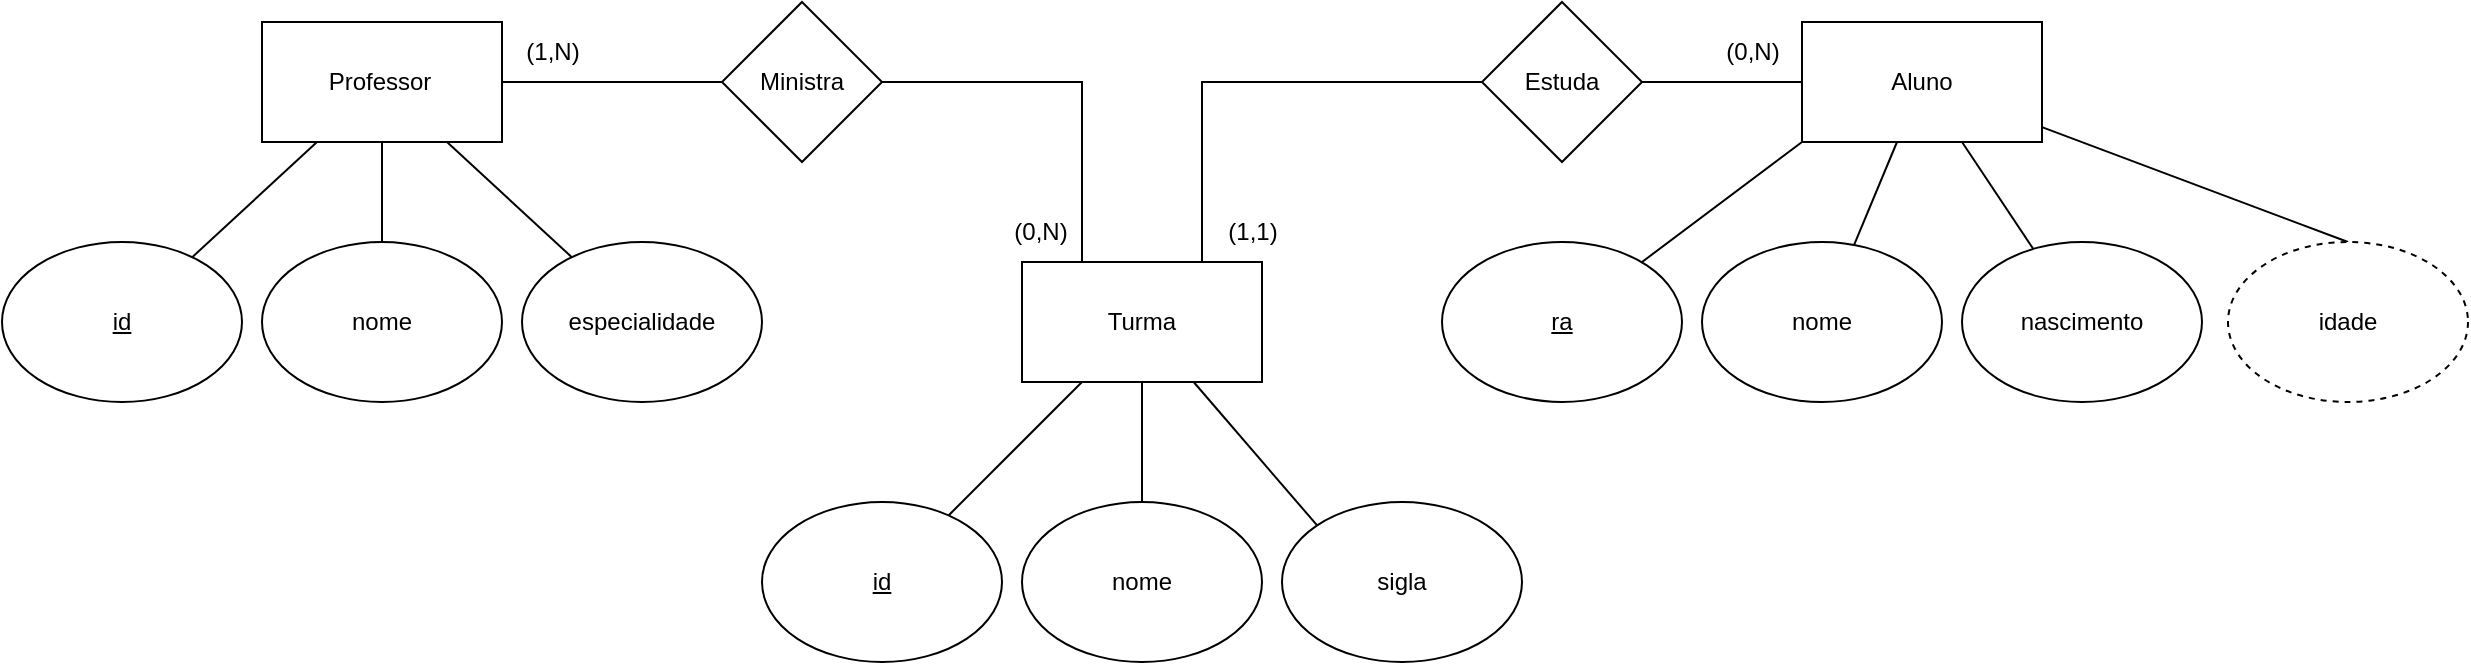 <mxfile version="20.8.13" type="device"><diagram name="Página-1" id="6T53c_99rKwKEx7Mpl2a"><mxGraphModel dx="2263" dy="782" grid="1" gridSize="10" guides="1" tooltips="1" connect="1" arrows="1" fold="1" page="1" pageScale="1" pageWidth="827" pageHeight="1169" math="0" shadow="0"><root><mxCell id="0"/><mxCell id="1" parent="0"/><mxCell id="8mmFDLqBX9TKviP6MFBA-20" style="edgeStyle=orthogonalEdgeStyle;rounded=0;orthogonalLoop=1;jettySize=auto;html=1;entryX=0.5;entryY=0;entryDx=0;entryDy=0;endArrow=none;endFill=0;" edge="1" parent="1" source="8mmFDLqBX9TKviP6MFBA-1" target="8mmFDLqBX9TKviP6MFBA-5"><mxGeometry relative="1" as="geometry"/></mxCell><mxCell id="8mmFDLqBX9TKviP6MFBA-23" style="edgeStyle=orthogonalEdgeStyle;rounded=0;orthogonalLoop=1;jettySize=auto;html=1;endArrow=none;endFill=0;" edge="1" parent="1" source="8mmFDLqBX9TKviP6MFBA-1"><mxGeometry relative="1" as="geometry"><mxPoint x="60" y="260" as="targetPoint"/></mxGeometry></mxCell><mxCell id="8mmFDLqBX9TKviP6MFBA-31" style="edgeStyle=none;rounded=0;orthogonalLoop=1;jettySize=auto;html=1;endArrow=none;endFill=0;" edge="1" parent="1" source="8mmFDLqBX9TKviP6MFBA-1" target="8mmFDLqBX9TKviP6MFBA-4"><mxGeometry relative="1" as="geometry"/></mxCell><mxCell id="8mmFDLqBX9TKviP6MFBA-32" style="edgeStyle=none;rounded=0;orthogonalLoop=1;jettySize=auto;html=1;endArrow=none;endFill=0;" edge="1" parent="1" source="8mmFDLqBX9TKviP6MFBA-1" target="8mmFDLqBX9TKviP6MFBA-6"><mxGeometry relative="1" as="geometry"/></mxCell><mxCell id="8mmFDLqBX9TKviP6MFBA-1" value="Professor&lt;span style=&quot;white-space: pre;&quot;&gt;&#9;&lt;/span&gt;" style="rounded=0;whiteSpace=wrap;html=1;" vertex="1" parent="1"><mxGeometry y="170" width="120" height="60" as="geometry"/></mxCell><mxCell id="8mmFDLqBX9TKviP6MFBA-27" style="edgeStyle=none;rounded=0;orthogonalLoop=1;jettySize=auto;html=1;exitX=0;exitY=1;exitDx=0;exitDy=0;endArrow=none;endFill=0;" edge="1" parent="1" source="8mmFDLqBX9TKviP6MFBA-2" target="8mmFDLqBX9TKviP6MFBA-7"><mxGeometry relative="1" as="geometry"/></mxCell><mxCell id="8mmFDLqBX9TKviP6MFBA-28" style="edgeStyle=none;rounded=0;orthogonalLoop=1;jettySize=auto;html=1;endArrow=none;endFill=0;" edge="1" parent="1" source="8mmFDLqBX9TKviP6MFBA-2" target="8mmFDLqBX9TKviP6MFBA-8"><mxGeometry relative="1" as="geometry"/></mxCell><mxCell id="8mmFDLqBX9TKviP6MFBA-29" style="edgeStyle=none;rounded=0;orthogonalLoop=1;jettySize=auto;html=1;endArrow=none;endFill=0;" edge="1" parent="1" source="8mmFDLqBX9TKviP6MFBA-2" target="8mmFDLqBX9TKviP6MFBA-9"><mxGeometry relative="1" as="geometry"/></mxCell><mxCell id="8mmFDLqBX9TKviP6MFBA-30" style="edgeStyle=none;rounded=0;orthogonalLoop=1;jettySize=auto;html=1;entryX=0.5;entryY=0;entryDx=0;entryDy=0;endArrow=none;endFill=0;" edge="1" parent="1" source="8mmFDLqBX9TKviP6MFBA-2" target="8mmFDLqBX9TKviP6MFBA-10"><mxGeometry relative="1" as="geometry"/></mxCell><mxCell id="8mmFDLqBX9TKviP6MFBA-2" value="Aluno" style="rounded=0;whiteSpace=wrap;html=1;" vertex="1" parent="1"><mxGeometry x="770" y="170" width="120" height="60" as="geometry"/></mxCell><mxCell id="8mmFDLqBX9TKviP6MFBA-36" style="edgeStyle=none;rounded=0;orthogonalLoop=1;jettySize=auto;html=1;endArrow=none;endFill=0;" edge="1" parent="1" source="8mmFDLqBX9TKviP6MFBA-3" target="8mmFDLqBX9TKviP6MFBA-33"><mxGeometry relative="1" as="geometry"/></mxCell><mxCell id="8mmFDLqBX9TKviP6MFBA-37" style="edgeStyle=none;rounded=0;orthogonalLoop=1;jettySize=auto;html=1;entryX=0.5;entryY=0;entryDx=0;entryDy=0;endArrow=none;endFill=0;" edge="1" parent="1" source="8mmFDLqBX9TKviP6MFBA-3" target="8mmFDLqBX9TKviP6MFBA-34"><mxGeometry relative="1" as="geometry"/></mxCell><mxCell id="8mmFDLqBX9TKviP6MFBA-38" style="edgeStyle=none;rounded=0;orthogonalLoop=1;jettySize=auto;html=1;entryX=0;entryY=0;entryDx=0;entryDy=0;endArrow=none;endFill=0;" edge="1" parent="1" source="8mmFDLqBX9TKviP6MFBA-3" target="8mmFDLqBX9TKviP6MFBA-35"><mxGeometry relative="1" as="geometry"/></mxCell><mxCell id="8mmFDLqBX9TKviP6MFBA-42" style="edgeStyle=orthogonalEdgeStyle;rounded=0;orthogonalLoop=1;jettySize=auto;html=1;exitX=0.75;exitY=0;exitDx=0;exitDy=0;entryX=0;entryY=0.5;entryDx=0;entryDy=0;endArrow=none;endFill=0;" edge="1" parent="1" source="8mmFDLqBX9TKviP6MFBA-3" target="8mmFDLqBX9TKviP6MFBA-2"><mxGeometry relative="1" as="geometry"/></mxCell><mxCell id="8mmFDLqBX9TKviP6MFBA-44" style="edgeStyle=orthogonalEdgeStyle;rounded=0;orthogonalLoop=1;jettySize=auto;html=1;exitX=0.25;exitY=0;exitDx=0;exitDy=0;entryX=1;entryY=0.5;entryDx=0;entryDy=0;endArrow=none;endFill=0;" edge="1" parent="1" source="8mmFDLqBX9TKviP6MFBA-3" target="8mmFDLqBX9TKviP6MFBA-1"><mxGeometry relative="1" as="geometry"/></mxCell><mxCell id="8mmFDLqBX9TKviP6MFBA-3" value="Turma" style="rounded=0;whiteSpace=wrap;html=1;" vertex="1" parent="1"><mxGeometry x="380" y="290" width="120" height="60" as="geometry"/></mxCell><mxCell id="8mmFDLqBX9TKviP6MFBA-4" value="&lt;u&gt;id&lt;/u&gt;" style="ellipse;whiteSpace=wrap;html=1;" vertex="1" parent="1"><mxGeometry x="-130" y="280" width="120" height="80" as="geometry"/></mxCell><mxCell id="8mmFDLqBX9TKviP6MFBA-5" value="nome" style="ellipse;whiteSpace=wrap;html=1;" vertex="1" parent="1"><mxGeometry y="280" width="120" height="80" as="geometry"/></mxCell><mxCell id="8mmFDLqBX9TKviP6MFBA-6" value="especialidade" style="ellipse;whiteSpace=wrap;html=1;" vertex="1" parent="1"><mxGeometry x="130" y="280" width="120" height="80" as="geometry"/></mxCell><mxCell id="8mmFDLqBX9TKviP6MFBA-7" value="&lt;u&gt;ra&lt;/u&gt;" style="ellipse;whiteSpace=wrap;html=1;" vertex="1" parent="1"><mxGeometry x="590" y="280" width="120" height="80" as="geometry"/></mxCell><mxCell id="8mmFDLqBX9TKviP6MFBA-8" value="nome" style="ellipse;whiteSpace=wrap;html=1;" vertex="1" parent="1"><mxGeometry x="720" y="280" width="120" height="80" as="geometry"/></mxCell><mxCell id="8mmFDLqBX9TKviP6MFBA-9" value="nascimento" style="ellipse;whiteSpace=wrap;html=1;" vertex="1" parent="1"><mxGeometry x="850" y="280" width="120" height="80" as="geometry"/></mxCell><mxCell id="8mmFDLqBX9TKviP6MFBA-10" value="idade" style="ellipse;whiteSpace=wrap;html=1;dashed=1;" vertex="1" parent="1"><mxGeometry x="983" y="280" width="120" height="80" as="geometry"/></mxCell><mxCell id="8mmFDLqBX9TKviP6MFBA-33" value="&lt;u&gt;id&lt;/u&gt;" style="ellipse;whiteSpace=wrap;html=1;" vertex="1" parent="1"><mxGeometry x="250" y="410" width="120" height="80" as="geometry"/></mxCell><mxCell id="8mmFDLqBX9TKviP6MFBA-34" value="nome" style="ellipse;whiteSpace=wrap;html=1;" vertex="1" parent="1"><mxGeometry x="380" y="410" width="120" height="80" as="geometry"/></mxCell><mxCell id="8mmFDLqBX9TKviP6MFBA-35" value="sigla" style="ellipse;whiteSpace=wrap;html=1;" vertex="1" parent="1"><mxGeometry x="510" y="410" width="120" height="80" as="geometry"/></mxCell><mxCell id="8mmFDLqBX9TKviP6MFBA-39" value="(1,N)" style="text;html=1;align=center;verticalAlign=middle;resizable=0;points=[];autosize=1;strokeColor=none;fillColor=none;" vertex="1" parent="1"><mxGeometry x="120" y="170" width="50" height="30" as="geometry"/></mxCell><mxCell id="8mmFDLqBX9TKviP6MFBA-45" value="(0,N)" style="text;html=1;align=center;verticalAlign=middle;resizable=0;points=[];autosize=1;strokeColor=none;fillColor=none;" vertex="1" parent="1"><mxGeometry x="364" y="260" width="50" height="30" as="geometry"/></mxCell><mxCell id="8mmFDLqBX9TKviP6MFBA-46" value="(1,1)" style="text;html=1;align=center;verticalAlign=middle;resizable=0;points=[];autosize=1;strokeColor=none;fillColor=none;" vertex="1" parent="1"><mxGeometry x="470" y="260" width="50" height="30" as="geometry"/></mxCell><mxCell id="8mmFDLqBX9TKviP6MFBA-47" value="Ministra" style="rhombus;whiteSpace=wrap;html=1;" vertex="1" parent="1"><mxGeometry x="230" y="160" width="80" height="80" as="geometry"/></mxCell><mxCell id="8mmFDLqBX9TKviP6MFBA-48" value="Estuda" style="rhombus;whiteSpace=wrap;html=1;" vertex="1" parent="1"><mxGeometry x="610" y="160" width="80" height="80" as="geometry"/></mxCell><mxCell id="8mmFDLqBX9TKviP6MFBA-49" value="(0,N)" style="text;html=1;align=center;verticalAlign=middle;resizable=0;points=[];autosize=1;strokeColor=none;fillColor=none;" vertex="1" parent="1"><mxGeometry x="720" y="170" width="50" height="30" as="geometry"/></mxCell></root></mxGraphModel></diagram></mxfile>